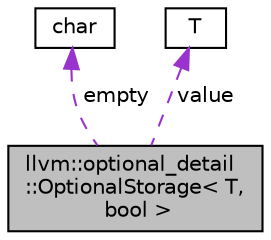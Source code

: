 digraph "llvm::optional_detail::OptionalStorage&lt; T, bool &gt;"
{
 // LATEX_PDF_SIZE
  bgcolor="transparent";
  edge [fontname="Helvetica",fontsize="10",labelfontname="Helvetica",labelfontsize="10"];
  node [fontname="Helvetica",fontsize="10",shape="box"];
  Node1 [label="llvm::optional_detail\l::OptionalStorage\< T,\l bool \>",height=0.2,width=0.4,color="black", fillcolor="grey75", style="filled", fontcolor="black",tooltip="Storage for any type."];
  Node2 -> Node1 [dir="back",color="darkorchid3",fontsize="10",style="dashed",label=" empty" ,fontname="Helvetica"];
  Node2 [label="char",height=0.2,width=0.4,color="black",URL="$classchar.html",tooltip=" "];
  Node3 -> Node1 [dir="back",color="darkorchid3",fontsize="10",style="dashed",label=" value" ,fontname="Helvetica"];
  Node3 [label="T",height=0.2,width=0.4,color="black",URL="$classT.html",tooltip=" "];
}
